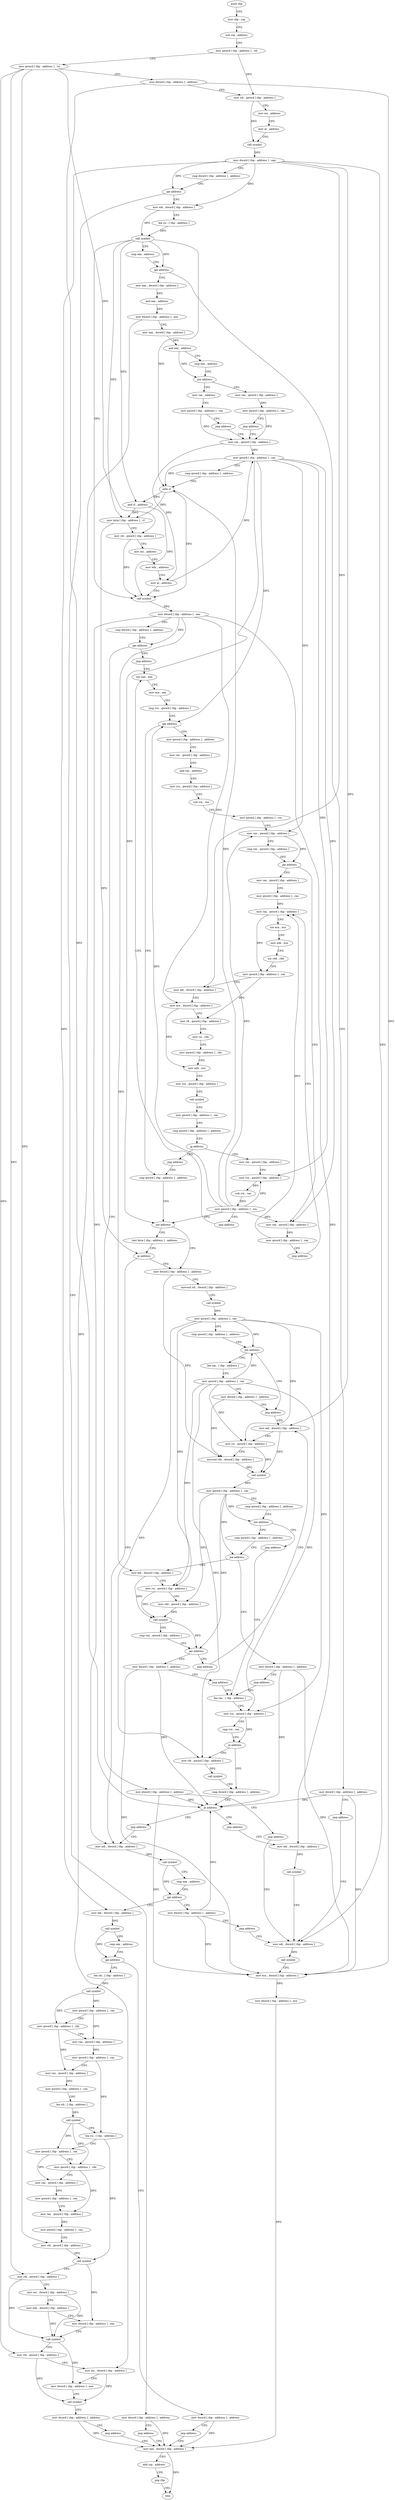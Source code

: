 digraph "func" {
"4220128" [label = "push rbp" ]
"4220129" [label = "mov rbp , rsp" ]
"4220132" [label = "sub rsp , address" ]
"4220139" [label = "mov qword [ rbp - address ] , rdi" ]
"4220143" [label = "mov qword [ rbp - address ] , rsi" ]
"4220147" [label = "mov dword [ rbp - address ] , address" ]
"4220154" [label = "mov rdi , qword [ rbp - address ]" ]
"4220158" [label = "mov esi , address" ]
"4220163" [label = "mov al , address" ]
"4220165" [label = "call symbol" ]
"4220170" [label = "mov dword [ rbp - address ] , eax" ]
"4220173" [label = "cmp dword [ rbp - address ] , address" ]
"4220177" [label = "jge address" ]
"4220195" [label = "mov edi , dword [ rbp - address ]" ]
"4220183" [label = "mov dword [ rbp - address ] , address" ]
"4220198" [label = "lea rsi , [ rbp - address ]" ]
"4220205" [label = "call symbol" ]
"4220210" [label = "cmp eax , address" ]
"4220213" [label = "jge address" ]
"4220231" [label = "mov eax , dword [ rbp - address ]" ]
"4220219" [label = "mov dword [ rbp - address ] , address" ]
"4220190" [label = "jmp address" ]
"4221176" [label = "mov eax , dword [ rbp - address ]" ]
"4220237" [label = "and eax , address" ]
"4220242" [label = "mov dword [ rbp - address ] , eax" ]
"4220248" [label = "mov eax , dword [ rbp - address ]" ]
"4220254" [label = "and eax , address" ]
"4220259" [label = "cmp eax , address" ]
"4220264" [label = "jne address" ]
"4220286" [label = "mov rax , address" ]
"4220270" [label = "mov rax , qword [ rbp - address ]" ]
"4220226" [label = "jmp address" ]
"4221162" [label = "mov edi , dword [ rbp - address ]" ]
"4221179" [label = "add rsp , address" ]
"4221186" [label = "pop rbp" ]
"4221187" [label = "retn" ]
"4220293" [label = "mov qword [ rbp - address ] , rax" ]
"4220300" [label = "jmp address" ]
"4220305" [label = "mov rax , qword [ rbp - address ]" ]
"4220274" [label = "mov qword [ rbp - address ] , rax" ]
"4220281" [label = "jmp address" ]
"4221165" [label = "call symbol" ]
"4221170" [label = "mov ecx , dword [ rbp - address ]" ]
"4221173" [label = "mov dword [ rbp - address ] , ecx" ]
"4220312" [label = "mov qword [ rbp - address ] , rax" ]
"4220319" [label = "cmp qword [ rbp - address ] , address" ]
"4220327" [label = "sete cl" ]
"4220330" [label = "and cl , address" ]
"4220333" [label = "mov byte [ rbp - address ] , cl" ]
"4220339" [label = "mov rdi , qword [ rbp - address ]" ]
"4220343" [label = "mov esi , address" ]
"4220348" [label = "mov edx , address" ]
"4220353" [label = "mov al , address" ]
"4220355" [label = "call symbol" ]
"4220360" [label = "mov dword [ rbp - address ] , eax" ]
"4220366" [label = "cmp dword [ rbp - address ] , address" ]
"4220373" [label = "jge address" ]
"4220391" [label = "jmp address" ]
"4220379" [label = "mov dword [ rbp - address ] , address" ]
"4220396" [label = "xor eax , eax" ]
"4220386" [label = "jmp address" ]
"4220398" [label = "mov ecx , eax" ]
"4220400" [label = "cmp rcx , qword [ rbp - address ]" ]
"4220407" [label = "jge address" ]
"4220623" [label = "cmp qword [ rbp - address ] , address" ]
"4220413" [label = "mov qword [ rbp - address ] , address" ]
"4220631" [label = "jne address" ]
"4220650" [label = "mov dword [ rbp - address ] , address" ]
"4220637" [label = "test byte [ rbp - address ] , address" ]
"4220424" [label = "mov rax , qword [ rbp - address ]" ]
"4220431" [label = "and rax , address" ]
"4220437" [label = "mov rcx , qword [ rbp - address ]" ]
"4220444" [label = "sub rcx , rax" ]
"4220447" [label = "mov qword [ rbp - address ] , rcx" ]
"4220454" [label = "mov rax , qword [ rbp - address ]" ]
"4220461" [label = "cmp rax , qword [ rbp - address ]" ]
"4220468" [label = "jae address" ]
"4220493" [label = "mov rax , qword [ rbp - address ]" ]
"4220474" [label = "mov rax , qword [ rbp - address ]" ]
"4220660" [label = "movsxd rdi , dword [ rbp - address ]" ]
"4220667" [label = "call symbol" ]
"4220672" [label = "mov qword [ rbp - address ] , rax" ]
"4220679" [label = "cmp qword [ rbp - address ] , address" ]
"4220687" [label = "jne address" ]
"4220717" [label = "jmp address" ]
"4220693" [label = "lea rax , [ rbp - address ]" ]
"4220644" [label = "je address" ]
"4220906" [label = "mov edi , dword [ rbp - address ]" ]
"4220500" [label = "mov qword [ rbp - address ] , rax" ]
"4220507" [label = "mov rax , qword [ rbp - address ]" ]
"4220481" [label = "mov qword [ rbp - address ] , rax" ]
"4220488" [label = "jmp address" ]
"4220722" [label = "mov edi , dword [ rbp - address ]" ]
"4220700" [label = "mov qword [ rbp - address ] , rax" ]
"4220707" [label = "mov dword [ rbp - address ] , address" ]
"4220912" [label = "call symbol" ]
"4220917" [label = "cmp eax , address" ]
"4220920" [label = "jge address" ]
"4220938" [label = "mov edi , dword [ rbp - address ]" ]
"4220926" [label = "mov dword [ rbp - address ] , address" ]
"4220594" [label = "mov rax , qword [ rbp - address ]" ]
"4220601" [label = "mov rcx , qword [ rbp - address ]" ]
"4220608" [label = "sub rcx , rax" ]
"4220611" [label = "mov qword [ rbp - address ] , rcx" ]
"4220618" [label = "jmp address" ]
"4220589" [label = "jmp address" ]
"4220514" [label = "xor ecx , ecx" ]
"4220516" [label = "mov edx , ecx" ]
"4220518" [label = "xor r9d , r9d" ]
"4220521" [label = "mov qword [ rbp - address ] , rax" ]
"4220528" [label = "mov edi , dword [ rbp - address ]" ]
"4220531" [label = "mov ecx , dword [ rbp - address ]" ]
"4220537" [label = "mov r8 , qword [ rbp - address ]" ]
"4220544" [label = "mov rsi , rdx" ]
"4220547" [label = "mov qword [ rbp - address ] , rdx" ]
"4220554" [label = "mov edx , ecx" ]
"4220556" [label = "mov rcx , qword [ rbp - address ]" ]
"4220563" [label = "call symbol" ]
"4220568" [label = "mov qword [ rbp - address ] , rax" ]
"4220575" [label = "cmp qword [ rbp - address ] , address" ]
"4220583" [label = "jg address" ]
"4220725" [label = "mov rsi , qword [ rbp - address ]" ]
"4220732" [label = "movsxd rdx , dword [ rbp - address ]" ]
"4220739" [label = "call symbol" ]
"4220744" [label = "mov qword [ rbp - address ] , rax" ]
"4220751" [label = "cmp qword [ rbp - address ] , address" ]
"4220759" [label = "jne address" ]
"4220770" [label = "cmp qword [ rbp - address ] , address" ]
"4220765" [label = "jmp address" ]
"4220941" [label = "call symbol" ]
"4220946" [label = "cmp eax , address" ]
"4220949" [label = "jge address" ]
"4220967" [label = "lea rdi , [ rbp - address ]" ]
"4220955" [label = "mov dword [ rbp - address ] , address" ]
"4220933" [label = "jmp address" ]
"4220778" [label = "jne address" ]
"4220796" [label = "mov edi , dword [ rbp - address ]" ]
"4220784" [label = "mov dword [ rbp - address ] , address" ]
"4220851" [label = "lea rax , [ rbp - address ]" ]
"4220974" [label = "call symbol" ]
"4220979" [label = "mov qword [ rbp - address ] , rax" ]
"4220986" [label = "mov qword [ rbp - address ] , rdx" ]
"4220993" [label = "mov rax , qword [ rbp - address ]" ]
"4221000" [label = "mov qword [ rbp - address ] , rax" ]
"4221007" [label = "mov rax , qword [ rbp - address ]" ]
"4221014" [label = "mov qword [ rbp - address ] , rax" ]
"4221021" [label = "lea rdi , [ rbp - address ]" ]
"4221028" [label = "call symbol" ]
"4221033" [label = "lea rsi , [ rbp - address ]" ]
"4221040" [label = "mov qword [ rbp - address ] , rax" ]
"4221047" [label = "mov qword [ rbp - address ] , rdx" ]
"4221054" [label = "mov rax , qword [ rbp - address ]" ]
"4221061" [label = "mov qword [ rbp - address ] , rax" ]
"4221068" [label = "mov rax , qword [ rbp - address ]" ]
"4221075" [label = "mov qword [ rbp - address ] , rax" ]
"4221082" [label = "mov rdi , qword [ rbp - address ]" ]
"4221086" [label = "call symbol" ]
"4221091" [label = "mov rdi , qword [ rbp - address ]" ]
"4221095" [label = "mov esi , dword [ rbp - address ]" ]
"4221101" [label = "mov edx , dword [ rbp - address ]" ]
"4221107" [label = "mov dword [ rbp - address ] , eax" ]
"4221113" [label = "call symbol" ]
"4221118" [label = "mov rdi , qword [ rbp - address ]" ]
"4221122" [label = "mov esi , dword [ rbp - address ]" ]
"4221128" [label = "mov dword [ rbp - address ] , eax" ]
"4221134" [label = "call symbol" ]
"4221139" [label = "mov dword [ rbp - address ] , address" ]
"4221146" [label = "jmp address" ]
"4220962" [label = "jmp address" ]
"4220802" [label = "mov rsi , qword [ rbp - address ]" ]
"4220809" [label = "mov rdx , qword [ rbp - address ]" ]
"4220816" [label = "call symbol" ]
"4220821" [label = "cmp rax , qword [ rbp - address ]" ]
"4220828" [label = "jae address" ]
"4220846" [label = "jmp address" ]
"4220834" [label = "mov dword [ rbp - address ] , address" ]
"4220791" [label = "jmp address" ]
"4220858" [label = "mov rcx , qword [ rbp - address ]" ]
"4220865" [label = "cmp rcx , rax" ]
"4220868" [label = "je address" ]
"4220886" [label = "cmp dword [ rbp - address ] , address" ]
"4220874" [label = "mov rdi , qword [ rbp - address ]" ]
"4220841" [label = "jmp address" ]
"4220890" [label = "je address" ]
"4220901" [label = "jmp address" ]
"4220896" [label = "jmp address" ]
"4220881" [label = "call symbol" ]
"4221151" [label = "mov edi , dword [ rbp - address ]" ]
"4221157" [label = "call symbol" ]
"4220128" -> "4220129" [ label = "CFG" ]
"4220129" -> "4220132" [ label = "CFG" ]
"4220132" -> "4220139" [ label = "CFG" ]
"4220139" -> "4220143" [ label = "CFG" ]
"4220139" -> "4220154" [ label = "DFG" ]
"4220143" -> "4220147" [ label = "CFG" ]
"4220143" -> "4220339" [ label = "DFG" ]
"4220143" -> "4221082" [ label = "DFG" ]
"4220143" -> "4221091" [ label = "DFG" ]
"4220143" -> "4221118" [ label = "DFG" ]
"4220147" -> "4220154" [ label = "CFG" ]
"4220147" -> "4221170" [ label = "DFG" ]
"4220147" -> "4220890" [ label = "DFG" ]
"4220154" -> "4220158" [ label = "CFG" ]
"4220154" -> "4220165" [ label = "DFG" ]
"4220158" -> "4220163" [ label = "CFG" ]
"4220163" -> "4220165" [ label = "CFG" ]
"4220165" -> "4220170" [ label = "DFG" ]
"4220170" -> "4220173" [ label = "CFG" ]
"4220170" -> "4220177" [ label = "DFG" ]
"4220170" -> "4220195" [ label = "DFG" ]
"4220170" -> "4221162" [ label = "DFG" ]
"4220170" -> "4220528" [ label = "DFG" ]
"4220170" -> "4220722" [ label = "DFG" ]
"4220170" -> "4220938" [ label = "DFG" ]
"4220173" -> "4220177" [ label = "CFG" ]
"4220177" -> "4220195" [ label = "CFG" ]
"4220177" -> "4220183" [ label = "CFG" ]
"4220195" -> "4220198" [ label = "CFG" ]
"4220195" -> "4220205" [ label = "DFG" ]
"4220183" -> "4220190" [ label = "CFG" ]
"4220183" -> "4221176" [ label = "DFG" ]
"4220198" -> "4220205" [ label = "DFG" ]
"4220205" -> "4220210" [ label = "CFG" ]
"4220205" -> "4220213" [ label = "DFG" ]
"4220205" -> "4220327" [ label = "DFG" ]
"4220205" -> "4220330" [ label = "DFG" ]
"4220205" -> "4220333" [ label = "DFG" ]
"4220205" -> "4220355" [ label = "DFG" ]
"4220210" -> "4220213" [ label = "CFG" ]
"4220213" -> "4220231" [ label = "CFG" ]
"4220213" -> "4220219" [ label = "CFG" ]
"4220231" -> "4220237" [ label = "DFG" ]
"4220219" -> "4220226" [ label = "CFG" ]
"4220219" -> "4221170" [ label = "DFG" ]
"4220219" -> "4220890" [ label = "DFG" ]
"4220190" -> "4221176" [ label = "CFG" ]
"4221176" -> "4221179" [ label = "CFG" ]
"4221176" -> "4221187" [ label = "DFG" ]
"4220237" -> "4220242" [ label = "DFG" ]
"4220242" -> "4220248" [ label = "CFG" ]
"4220242" -> "4221122" [ label = "DFG" ]
"4220248" -> "4220254" [ label = "DFG" ]
"4220254" -> "4220259" [ label = "CFG" ]
"4220254" -> "4220264" [ label = "DFG" ]
"4220259" -> "4220264" [ label = "CFG" ]
"4220264" -> "4220286" [ label = "CFG" ]
"4220264" -> "4220270" [ label = "CFG" ]
"4220286" -> "4220293" [ label = "CFG" ]
"4220270" -> "4220274" [ label = "DFG" ]
"4220226" -> "4221162" [ label = "CFG" ]
"4221162" -> "4221165" [ label = "DFG" ]
"4221179" -> "4221186" [ label = "CFG" ]
"4221186" -> "4221187" [ label = "CFG" ]
"4220293" -> "4220300" [ label = "CFG" ]
"4220293" -> "4220305" [ label = "DFG" ]
"4220300" -> "4220305" [ label = "CFG" ]
"4220305" -> "4220312" [ label = "DFG" ]
"4220305" -> "4220353" [ label = "DFG" ]
"4220274" -> "4220281" [ label = "CFG" ]
"4220274" -> "4220305" [ label = "DFG" ]
"4220281" -> "4220305" [ label = "CFG" ]
"4221165" -> "4221170" [ label = "CFG" ]
"4221170" -> "4221173" [ label = "DFG" ]
"4221173" -> "4221176" [ label = "DFG" ]
"4220312" -> "4220319" [ label = "CFG" ]
"4220312" -> "4220327" [ label = "DFG" ]
"4220312" -> "4220407" [ label = "DFG" ]
"4220312" -> "4220631" [ label = "DFG" ]
"4220312" -> "4220454" [ label = "DFG" ]
"4220312" -> "4220474" [ label = "DFG" ]
"4220312" -> "4220601" [ label = "DFG" ]
"4220319" -> "4220327" [ label = "CFG" ]
"4220327" -> "4220330" [ label = "DFG" ]
"4220327" -> "4220333" [ label = "DFG" ]
"4220327" -> "4220355" [ label = "DFG" ]
"4220330" -> "4220333" [ label = "DFG" ]
"4220330" -> "4220355" [ label = "DFG" ]
"4220333" -> "4220339" [ label = "CFG" ]
"4220333" -> "4220644" [ label = "DFG" ]
"4220339" -> "4220343" [ label = "CFG" ]
"4220339" -> "4220355" [ label = "DFG" ]
"4220343" -> "4220348" [ label = "CFG" ]
"4220348" -> "4220353" [ label = "CFG" ]
"4220353" -> "4220355" [ label = "CFG" ]
"4220353" -> "4220312" [ label = "DFG" ]
"4220355" -> "4220360" [ label = "DFG" ]
"4220360" -> "4220366" [ label = "CFG" ]
"4220360" -> "4220373" [ label = "DFG" ]
"4220360" -> "4220906" [ label = "DFG" ]
"4220360" -> "4220531" [ label = "DFG" ]
"4220360" -> "4220796" [ label = "DFG" ]
"4220360" -> "4221151" [ label = "DFG" ]
"4220366" -> "4220373" [ label = "CFG" ]
"4220373" -> "4220391" [ label = "CFG" ]
"4220373" -> "4220379" [ label = "CFG" ]
"4220391" -> "4220396" [ label = "CFG" ]
"4220379" -> "4220386" [ label = "CFG" ]
"4220379" -> "4221170" [ label = "DFG" ]
"4220379" -> "4220890" [ label = "DFG" ]
"4220396" -> "4220398" [ label = "CFG" ]
"4220386" -> "4221162" [ label = "CFG" ]
"4220398" -> "4220400" [ label = "CFG" ]
"4220400" -> "4220407" [ label = "CFG" ]
"4220407" -> "4220623" [ label = "CFG" ]
"4220407" -> "4220413" [ label = "CFG" ]
"4220623" -> "4220631" [ label = "CFG" ]
"4220413" -> "4220424" [ label = "CFG" ]
"4220631" -> "4220650" [ label = "CFG" ]
"4220631" -> "4220637" [ label = "CFG" ]
"4220650" -> "4220660" [ label = "CFG" ]
"4220650" -> "4220732" [ label = "DFG" ]
"4220637" -> "4220644" [ label = "CFG" ]
"4220424" -> "4220431" [ label = "CFG" ]
"4220431" -> "4220437" [ label = "CFG" ]
"4220437" -> "4220444" [ label = "CFG" ]
"4220444" -> "4220447" [ label = "CFG" ]
"4220447" -> "4220454" [ label = "CFG" ]
"4220454" -> "4220461" [ label = "CFG" ]
"4220454" -> "4220468" [ label = "DFG" ]
"4220461" -> "4220468" [ label = "CFG" ]
"4220468" -> "4220493" [ label = "CFG" ]
"4220468" -> "4220474" [ label = "CFG" ]
"4220493" -> "4220500" [ label = "CFG" ]
"4220474" -> "4220481" [ label = "DFG" ]
"4220660" -> "4220667" [ label = "CFG" ]
"4220667" -> "4220672" [ label = "DFG" ]
"4220672" -> "4220679" [ label = "CFG" ]
"4220672" -> "4220687" [ label = "DFG" ]
"4220672" -> "4220725" [ label = "DFG" ]
"4220672" -> "4220802" [ label = "DFG" ]
"4220672" -> "4220858" [ label = "DFG" ]
"4220672" -> "4220874" [ label = "DFG" ]
"4220679" -> "4220687" [ label = "CFG" ]
"4220687" -> "4220717" [ label = "CFG" ]
"4220687" -> "4220693" [ label = "CFG" ]
"4220717" -> "4220722" [ label = "CFG" ]
"4220693" -> "4220700" [ label = "CFG" ]
"4220644" -> "4220906" [ label = "CFG" ]
"4220644" -> "4220650" [ label = "CFG" ]
"4220906" -> "4220912" [ label = "DFG" ]
"4220500" -> "4220507" [ label = "DFG" ]
"4220507" -> "4220514" [ label = "CFG" ]
"4220507" -> "4220521" [ label = "DFG" ]
"4220481" -> "4220488" [ label = "CFG" ]
"4220481" -> "4220507" [ label = "DFG" ]
"4220488" -> "4220507" [ label = "CFG" ]
"4220722" -> "4220725" [ label = "CFG" ]
"4220722" -> "4220739" [ label = "DFG" ]
"4220700" -> "4220707" [ label = "CFG" ]
"4220700" -> "4220687" [ label = "DFG" ]
"4220700" -> "4220725" [ label = "DFG" ]
"4220700" -> "4220802" [ label = "DFG" ]
"4220700" -> "4220858" [ label = "DFG" ]
"4220700" -> "4220874" [ label = "DFG" ]
"4220707" -> "4220717" [ label = "CFG" ]
"4220707" -> "4220732" [ label = "DFG" ]
"4220912" -> "4220917" [ label = "CFG" ]
"4220912" -> "4220920" [ label = "DFG" ]
"4220917" -> "4220920" [ label = "CFG" ]
"4220920" -> "4220938" [ label = "CFG" ]
"4220920" -> "4220926" [ label = "CFG" ]
"4220938" -> "4220941" [ label = "DFG" ]
"4220926" -> "4220933" [ label = "CFG" ]
"4220926" -> "4221170" [ label = "DFG" ]
"4220926" -> "4220890" [ label = "DFG" ]
"4220594" -> "4220601" [ label = "CFG" ]
"4220601" -> "4220608" [ label = "DFG" ]
"4220608" -> "4220611" [ label = "DFG" ]
"4220611" -> "4220618" [ label = "CFG" ]
"4220611" -> "4220327" [ label = "DFG" ]
"4220611" -> "4220407" [ label = "DFG" ]
"4220611" -> "4220631" [ label = "DFG" ]
"4220611" -> "4220454" [ label = "DFG" ]
"4220611" -> "4220474" [ label = "DFG" ]
"4220611" -> "4220601" [ label = "DFG" ]
"4220618" -> "4220396" [ label = "CFG" ]
"4220589" -> "4220623" [ label = "CFG" ]
"4220514" -> "4220516" [ label = "CFG" ]
"4220516" -> "4220518" [ label = "CFG" ]
"4220518" -> "4220521" [ label = "CFG" ]
"4220521" -> "4220528" [ label = "CFG" ]
"4220521" -> "4220537" [ label = "DFG" ]
"4220528" -> "4220531" [ label = "CFG" ]
"4220531" -> "4220537" [ label = "CFG" ]
"4220531" -> "4220554" [ label = "DFG" ]
"4220537" -> "4220544" [ label = "CFG" ]
"4220544" -> "4220547" [ label = "CFG" ]
"4220547" -> "4220554" [ label = "CFG" ]
"4220554" -> "4220556" [ label = "CFG" ]
"4220556" -> "4220563" [ label = "CFG" ]
"4220563" -> "4220568" [ label = "CFG" ]
"4220568" -> "4220575" [ label = "CFG" ]
"4220575" -> "4220583" [ label = "CFG" ]
"4220583" -> "4220594" [ label = "CFG" ]
"4220583" -> "4220589" [ label = "CFG" ]
"4220725" -> "4220732" [ label = "CFG" ]
"4220725" -> "4220739" [ label = "DFG" ]
"4220732" -> "4220739" [ label = "DFG" ]
"4220739" -> "4220744" [ label = "DFG" ]
"4220744" -> "4220751" [ label = "CFG" ]
"4220744" -> "4220759" [ label = "DFG" ]
"4220744" -> "4220778" [ label = "DFG" ]
"4220744" -> "4220809" [ label = "DFG" ]
"4220744" -> "4220828" [ label = "DFG" ]
"4220751" -> "4220759" [ label = "CFG" ]
"4220759" -> "4220770" [ label = "CFG" ]
"4220759" -> "4220765" [ label = "CFG" ]
"4220770" -> "4220778" [ label = "CFG" ]
"4220765" -> "4220851" [ label = "CFG" ]
"4220941" -> "4220946" [ label = "CFG" ]
"4220941" -> "4220949" [ label = "DFG" ]
"4220946" -> "4220949" [ label = "CFG" ]
"4220949" -> "4220967" [ label = "CFG" ]
"4220949" -> "4220955" [ label = "CFG" ]
"4220967" -> "4220974" [ label = "DFG" ]
"4220955" -> "4220962" [ label = "CFG" ]
"4220955" -> "4221176" [ label = "DFG" ]
"4220933" -> "4221162" [ label = "CFG" ]
"4220778" -> "4220796" [ label = "CFG" ]
"4220778" -> "4220784" [ label = "CFG" ]
"4220796" -> "4220802" [ label = "CFG" ]
"4220796" -> "4220816" [ label = "DFG" ]
"4220784" -> "4220791" [ label = "CFG" ]
"4220784" -> "4221170" [ label = "DFG" ]
"4220784" -> "4220890" [ label = "DFG" ]
"4220851" -> "4220858" [ label = "CFG" ]
"4220974" -> "4220979" [ label = "DFG" ]
"4220974" -> "4220986" [ label = "DFG" ]
"4220979" -> "4220986" [ label = "CFG" ]
"4220979" -> "4220993" [ label = "DFG" ]
"4220986" -> "4220993" [ label = "CFG" ]
"4220986" -> "4221007" [ label = "DFG" ]
"4220993" -> "4221000" [ label = "DFG" ]
"4221000" -> "4221007" [ label = "CFG" ]
"4221000" -> "4221033" [ label = "DFG" ]
"4221007" -> "4221014" [ label = "DFG" ]
"4221014" -> "4221021" [ label = "CFG" ]
"4221021" -> "4221028" [ label = "DFG" ]
"4221028" -> "4221033" [ label = "CFG" ]
"4221028" -> "4221040" [ label = "DFG" ]
"4221028" -> "4221047" [ label = "DFG" ]
"4221033" -> "4221040" [ label = "CFG" ]
"4221033" -> "4221086" [ label = "DFG" ]
"4221040" -> "4221047" [ label = "CFG" ]
"4221040" -> "4221054" [ label = "DFG" ]
"4221047" -> "4221054" [ label = "CFG" ]
"4221047" -> "4221068" [ label = "DFG" ]
"4221054" -> "4221061" [ label = "DFG" ]
"4221061" -> "4221068" [ label = "CFG" ]
"4221068" -> "4221075" [ label = "DFG" ]
"4221075" -> "4221082" [ label = "CFG" ]
"4221082" -> "4221086" [ label = "DFG" ]
"4221086" -> "4221091" [ label = "CFG" ]
"4221086" -> "4221107" [ label = "DFG" ]
"4221091" -> "4221095" [ label = "CFG" ]
"4221091" -> "4221113" [ label = "DFG" ]
"4221095" -> "4221101" [ label = "CFG" ]
"4221095" -> "4221113" [ label = "DFG" ]
"4221101" -> "4221107" [ label = "CFG" ]
"4221101" -> "4221113" [ label = "DFG" ]
"4221107" -> "4221113" [ label = "CFG" ]
"4221113" -> "4221118" [ label = "CFG" ]
"4221113" -> "4221128" [ label = "DFG" ]
"4221118" -> "4221122" [ label = "CFG" ]
"4221118" -> "4221134" [ label = "DFG" ]
"4221122" -> "4221128" [ label = "CFG" ]
"4221122" -> "4221134" [ label = "DFG" ]
"4221128" -> "4221134" [ label = "CFG" ]
"4221134" -> "4221139" [ label = "CFG" ]
"4221139" -> "4221146" [ label = "CFG" ]
"4221139" -> "4221176" [ label = "DFG" ]
"4221146" -> "4221176" [ label = "CFG" ]
"4220962" -> "4221176" [ label = "CFG" ]
"4220802" -> "4220809" [ label = "CFG" ]
"4220802" -> "4220816" [ label = "DFG" ]
"4220809" -> "4220816" [ label = "DFG" ]
"4220816" -> "4220821" [ label = "CFG" ]
"4220816" -> "4220828" [ label = "DFG" ]
"4220821" -> "4220828" [ label = "CFG" ]
"4220828" -> "4220846" [ label = "CFG" ]
"4220828" -> "4220834" [ label = "CFG" ]
"4220846" -> "4220722" [ label = "CFG" ]
"4220834" -> "4220841" [ label = "CFG" ]
"4220834" -> "4221170" [ label = "DFG" ]
"4220834" -> "4220890" [ label = "DFG" ]
"4220791" -> "4220851" [ label = "CFG" ]
"4220858" -> "4220865" [ label = "CFG" ]
"4220858" -> "4220868" [ label = "DFG" ]
"4220865" -> "4220868" [ label = "CFG" ]
"4220868" -> "4220886" [ label = "CFG" ]
"4220868" -> "4220874" [ label = "CFG" ]
"4220886" -> "4220890" [ label = "CFG" ]
"4220874" -> "4220881" [ label = "DFG" ]
"4220841" -> "4220851" [ label = "CFG" ]
"4220890" -> "4220901" [ label = "CFG" ]
"4220890" -> "4220896" [ label = "CFG" ]
"4220901" -> "4220906" [ label = "CFG" ]
"4220896" -> "4221151" [ label = "CFG" ]
"4220881" -> "4220886" [ label = "CFG" ]
"4221151" -> "4221157" [ label = "DFG" ]
"4221157" -> "4221162" [ label = "CFG" ]
}
